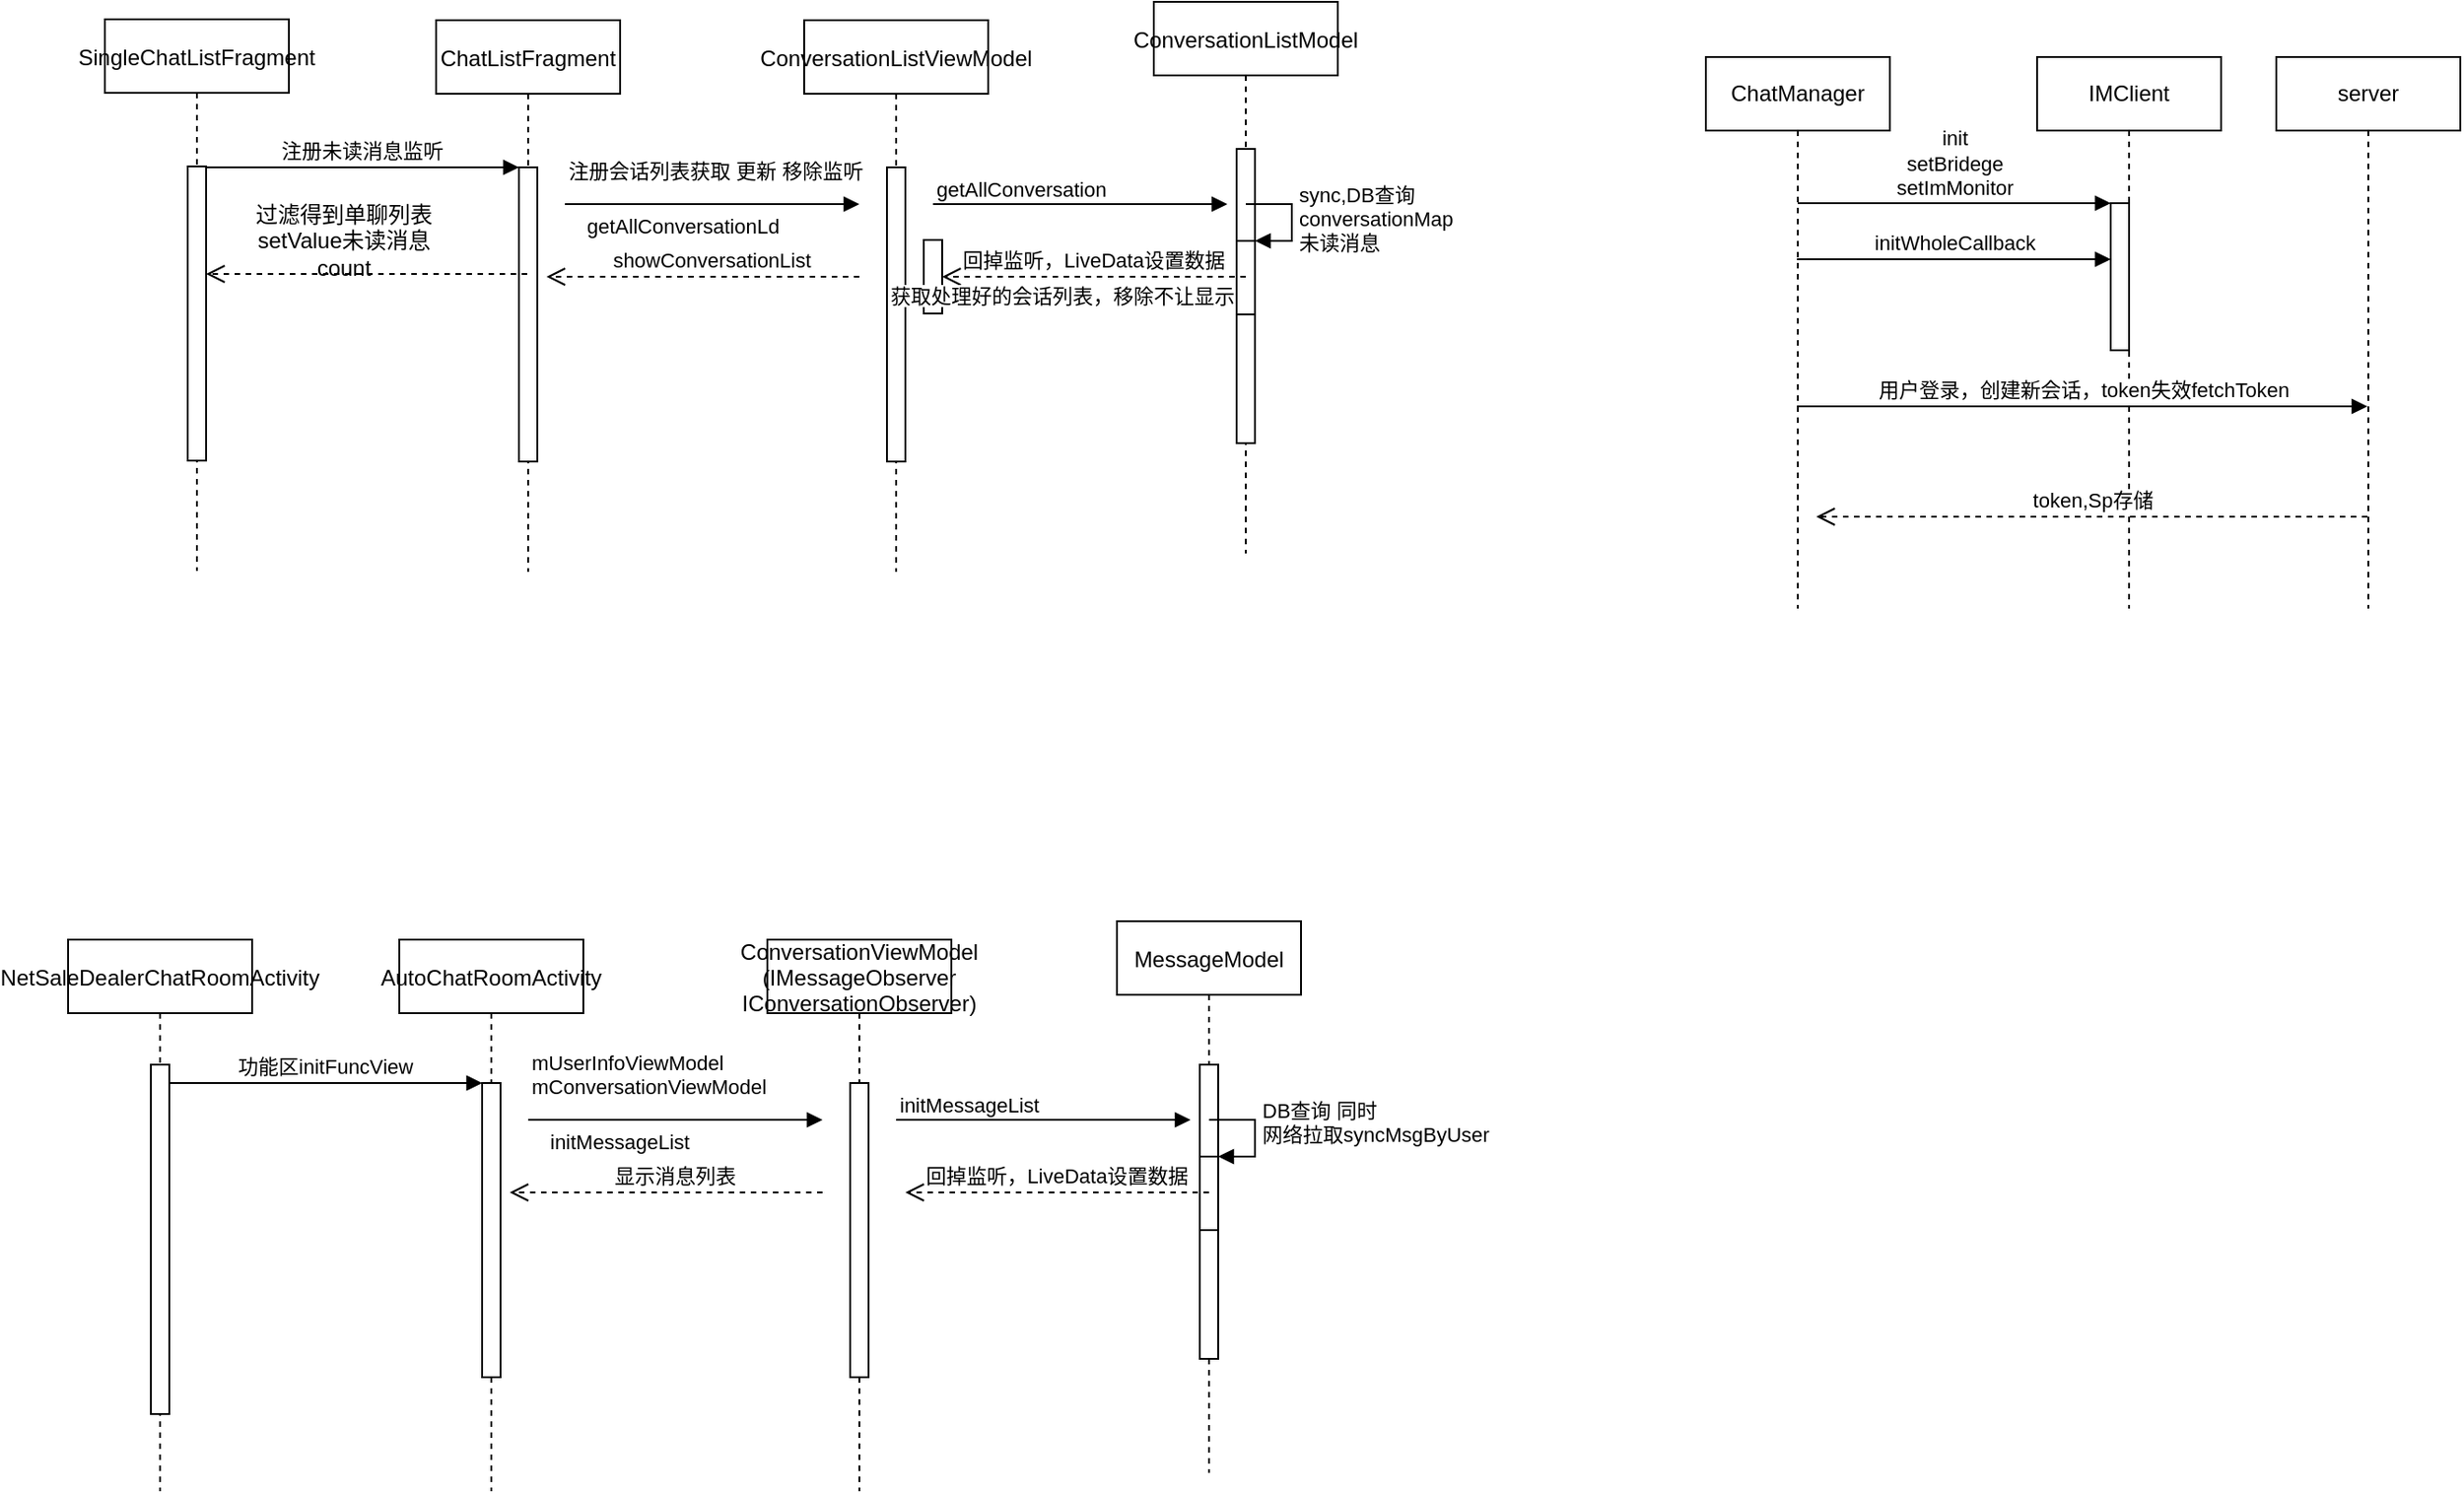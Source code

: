 <mxfile version="13.10.0" type="github">
  <diagram id="kgpKYQtTHZ0yAKxKKP6v" name="Page-1">
    <mxGraphModel dx="1246" dy="709" grid="1" gridSize="10" guides="1" tooltips="1" connect="1" arrows="1" fold="1" page="1" pageScale="1" pageWidth="850" pageHeight="1100" math="0" shadow="0">
      <root>
        <mxCell id="0" />
        <mxCell id="1" parent="0" />
        <mxCell id="3nuBFxr9cyL0pnOWT2aG-5" value="ChatListFragment" style="shape=umlLifeline;perimeter=lifelinePerimeter;container=1;collapsible=0;recursiveResize=0;rounded=0;shadow=0;strokeWidth=1;" parent="1" vertex="1">
          <mxGeometry x="300" y="80" width="100" height="300" as="geometry" />
        </mxCell>
        <mxCell id="3nuBFxr9cyL0pnOWT2aG-6" value="" style="points=[];perimeter=orthogonalPerimeter;rounded=0;shadow=0;strokeWidth=1;" parent="3nuBFxr9cyL0pnOWT2aG-5" vertex="1">
          <mxGeometry x="45" y="80" width="10" height="160" as="geometry" />
        </mxCell>
        <mxCell id="3nuBFxr9cyL0pnOWT2aG-7" value="" style="verticalAlign=bottom;endArrow=open;dashed=1;endSize=8;shadow=0;strokeWidth=1;" parent="1" edge="1">
          <mxGeometry relative="1" as="geometry">
            <mxPoint x="175" y="218" as="targetPoint" />
            <mxPoint x="349.5" y="218" as="sourcePoint" />
            <Array as="points">
              <mxPoint x="270" y="218" />
            </Array>
          </mxGeometry>
        </mxCell>
        <mxCell id="3nuBFxr9cyL0pnOWT2aG-8" value="注册未读消息监听" style="verticalAlign=bottom;endArrow=block;entryX=0;entryY=0;shadow=0;strokeWidth=1;" parent="1" target="3nuBFxr9cyL0pnOWT2aG-6" edge="1">
          <mxGeometry relative="1" as="geometry">
            <mxPoint x="175" y="160.0" as="sourcePoint" />
          </mxGeometry>
        </mxCell>
        <mxCell id="V4I_e2ETPVVuSBv9okTB-1" value="ConversationListViewModel" style="shape=umlLifeline;perimeter=lifelinePerimeter;container=1;collapsible=0;recursiveResize=0;rounded=0;shadow=0;strokeWidth=1;" vertex="1" parent="1">
          <mxGeometry x="500" y="80" width="100" height="300" as="geometry" />
        </mxCell>
        <mxCell id="V4I_e2ETPVVuSBv9okTB-2" value="" style="points=[];perimeter=orthogonalPerimeter;rounded=0;shadow=0;strokeWidth=1;" vertex="1" parent="V4I_e2ETPVVuSBv9okTB-1">
          <mxGeometry x="45" y="80" width="10" height="160" as="geometry" />
        </mxCell>
        <mxCell id="V4I_e2ETPVVuSBv9okTB-4" value="" style="endArrow=block;endFill=1;html=1;edgeStyle=orthogonalEdgeStyle;align=left;verticalAlign=top;" edge="1" parent="1">
          <mxGeometry x="-1" relative="1" as="geometry">
            <mxPoint x="370" y="180" as="sourcePoint" />
            <mxPoint x="530" y="180" as="targetPoint" />
          </mxGeometry>
        </mxCell>
        <mxCell id="V4I_e2ETPVVuSBv9okTB-5" value="注册会话列表获取 更新 移除监听" style="edgeLabel;resizable=0;html=1;align=left;verticalAlign=bottom;" connectable="0" vertex="1" parent="V4I_e2ETPVVuSBv9okTB-4">
          <mxGeometry x="-1" relative="1" as="geometry">
            <mxPoint y="-10" as="offset" />
          </mxGeometry>
        </mxCell>
        <mxCell id="V4I_e2ETPVVuSBv9okTB-6" value="ConversationListModel" style="shape=umlLifeline;perimeter=lifelinePerimeter;container=1;collapsible=0;recursiveResize=0;rounded=0;shadow=0;strokeWidth=1;" vertex="1" parent="1">
          <mxGeometry x="690" y="70" width="100" height="300" as="geometry" />
        </mxCell>
        <mxCell id="V4I_e2ETPVVuSBv9okTB-7" value="" style="points=[];perimeter=orthogonalPerimeter;rounded=0;shadow=0;strokeWidth=1;" vertex="1" parent="V4I_e2ETPVVuSBv9okTB-6">
          <mxGeometry x="45" y="80" width="10" height="160" as="geometry" />
        </mxCell>
        <mxCell id="V4I_e2ETPVVuSBv9okTB-14" value="" style="html=1;points=[];perimeter=orthogonalPerimeter;" vertex="1" parent="V4I_e2ETPVVuSBv9okTB-6">
          <mxGeometry x="45" y="130" width="10" height="40" as="geometry" />
        </mxCell>
        <mxCell id="V4I_e2ETPVVuSBv9okTB-15" value="sync,DB查询&lt;br&gt;&lt;span style=&quot;text-align: center&quot;&gt;conversationMap&lt;br&gt;未读消息&lt;br&gt;&lt;/span&gt;" style="edgeStyle=orthogonalEdgeStyle;html=1;align=left;spacingLeft=2;endArrow=block;rounded=0;entryX=1;entryY=0;" edge="1" target="V4I_e2ETPVVuSBv9okTB-14" parent="V4I_e2ETPVVuSBv9okTB-6">
          <mxGeometry relative="1" as="geometry">
            <mxPoint x="50" y="110" as="sourcePoint" />
            <Array as="points">
              <mxPoint x="75" y="110" />
            </Array>
          </mxGeometry>
        </mxCell>
        <mxCell id="V4I_e2ETPVVuSBv9okTB-8" value="" style="endArrow=block;endFill=1;html=1;edgeStyle=orthogonalEdgeStyle;align=left;verticalAlign=top;" edge="1" parent="1">
          <mxGeometry x="-1" relative="1" as="geometry">
            <mxPoint x="570" y="180" as="sourcePoint" />
            <mxPoint x="730" y="180" as="targetPoint" />
          </mxGeometry>
        </mxCell>
        <mxCell id="V4I_e2ETPVVuSBv9okTB-9" value="getAllConversation" style="edgeLabel;resizable=0;html=1;align=left;verticalAlign=bottom;" connectable="0" vertex="1" parent="V4I_e2ETPVVuSBv9okTB-8">
          <mxGeometry x="-1" relative="1" as="geometry" />
        </mxCell>
        <mxCell id="V4I_e2ETPVVuSBv9okTB-10" value="回掉监听，LiveData设置数据" style="verticalAlign=bottom;endArrow=open;dashed=1;endSize=8;exitX=0;exitY=0.95;shadow=0;strokeWidth=1;" edge="1" parent="1" target="V4I_e2ETPVVuSBv9okTB-13">
          <mxGeometry relative="1" as="geometry">
            <mxPoint x="570" y="219.5" as="targetPoint" />
            <mxPoint x="740" y="219.5" as="sourcePoint" />
          </mxGeometry>
        </mxCell>
        <mxCell id="V4I_e2ETPVVuSBv9okTB-11" value="showConversationList" style="verticalAlign=bottom;endArrow=open;dashed=1;endSize=8;exitX=0;exitY=0.95;shadow=0;strokeWidth=1;" edge="1" parent="1">
          <mxGeometry x="-0.059" relative="1" as="geometry">
            <mxPoint x="360" y="219.5" as="targetPoint" />
            <mxPoint x="530" y="219.5" as="sourcePoint" />
            <mxPoint as="offset" />
          </mxGeometry>
        </mxCell>
        <mxCell id="V4I_e2ETPVVuSBv9okTB-12" value="getAllConversationLd" style="edgeLabel;resizable=0;html=1;align=left;verticalAlign=bottom;" connectable="0" vertex="1" parent="1">
          <mxGeometry x="380" y="200" as="geometry" />
        </mxCell>
        <mxCell id="V4I_e2ETPVVuSBv9okTB-13" value="" style="html=1;points=[];perimeter=orthogonalPerimeter;" vertex="1" parent="1">
          <mxGeometry x="565" y="199.5" width="10" height="40" as="geometry" />
        </mxCell>
        <mxCell id="V4I_e2ETPVVuSBv9okTB-17" value="&lt;span style=&quot;font-size: 11px ; background-color: rgb(255 , 255 , 255)&quot;&gt;获取处理好的会话列表，移除不让显示&lt;/span&gt;" style="text;html=1;align=center;verticalAlign=middle;resizable=0;points=[];autosize=1;" vertex="1" parent="1">
          <mxGeometry x="530" y="219.5" width="220" height="20" as="geometry" />
        </mxCell>
        <mxCell id="V4I_e2ETPVVuSBv9okTB-19" value="NetSaleDealerChatRoomActivity" style="shape=umlLifeline;perimeter=lifelinePerimeter;container=1;collapsible=0;recursiveResize=0;rounded=0;shadow=0;strokeWidth=1;" vertex="1" parent="1">
          <mxGeometry x="100" y="580" width="100" height="300" as="geometry" />
        </mxCell>
        <mxCell id="V4I_e2ETPVVuSBv9okTB-20" value="" style="points=[];perimeter=orthogonalPerimeter;rounded=0;shadow=0;strokeWidth=1;" vertex="1" parent="V4I_e2ETPVVuSBv9okTB-19">
          <mxGeometry x="45" y="68" width="10" height="190" as="geometry" />
        </mxCell>
        <mxCell id="V4I_e2ETPVVuSBv9okTB-23" value="AutoChatRoomActivity" style="shape=umlLifeline;perimeter=lifelinePerimeter;container=1;collapsible=0;recursiveResize=0;rounded=0;shadow=0;strokeWidth=1;" vertex="1" parent="1">
          <mxGeometry x="280" y="580" width="100" height="300" as="geometry" />
        </mxCell>
        <mxCell id="V4I_e2ETPVVuSBv9okTB-24" value="" style="points=[];perimeter=orthogonalPerimeter;rounded=0;shadow=0;strokeWidth=1;" vertex="1" parent="V4I_e2ETPVVuSBv9okTB-23">
          <mxGeometry x="45" y="78" width="10" height="160" as="geometry" />
        </mxCell>
        <mxCell id="V4I_e2ETPVVuSBv9okTB-26" value="功能区initFuncView" style="verticalAlign=bottom;endArrow=block;entryX=0;entryY=0;shadow=0;strokeWidth=1;" edge="1" parent="1" source="V4I_e2ETPVVuSBv9okTB-20" target="V4I_e2ETPVVuSBv9okTB-24">
          <mxGeometry relative="1" as="geometry">
            <mxPoint x="255" y="658" as="sourcePoint" />
          </mxGeometry>
        </mxCell>
        <mxCell id="V4I_e2ETPVVuSBv9okTB-29" value="ConversationViewModel&#xa;(IMessageObserver&#xa;IConversationObserver)" style="shape=umlLifeline;perimeter=lifelinePerimeter;container=1;collapsible=0;recursiveResize=0;rounded=0;shadow=0;strokeWidth=1;" vertex="1" parent="1">
          <mxGeometry x="480" y="580" width="100" height="300" as="geometry" />
        </mxCell>
        <mxCell id="V4I_e2ETPVVuSBv9okTB-30" value="" style="points=[];perimeter=orthogonalPerimeter;rounded=0;shadow=0;strokeWidth=1;" vertex="1" parent="V4I_e2ETPVVuSBv9okTB-29">
          <mxGeometry x="45" y="78" width="10" height="160" as="geometry" />
        </mxCell>
        <mxCell id="V4I_e2ETPVVuSBv9okTB-31" value="" style="endArrow=block;endFill=1;html=1;edgeStyle=orthogonalEdgeStyle;align=left;verticalAlign=top;" edge="1" parent="1">
          <mxGeometry x="-1" relative="1" as="geometry">
            <mxPoint x="350" y="678" as="sourcePoint" />
            <mxPoint x="510" y="678" as="targetPoint" />
          </mxGeometry>
        </mxCell>
        <mxCell id="V4I_e2ETPVVuSBv9okTB-32" value="mUserInfoViewModel&lt;br&gt;&lt;span style=&quot;font-size: 11px&quot;&gt;mConversationViewModel&lt;/span&gt;" style="edgeLabel;resizable=0;html=1;align=left;verticalAlign=bottom;" connectable="0" vertex="1" parent="V4I_e2ETPVVuSBv9okTB-31">
          <mxGeometry x="-1" relative="1" as="geometry">
            <mxPoint y="-10" as="offset" />
          </mxGeometry>
        </mxCell>
        <mxCell id="V4I_e2ETPVVuSBv9okTB-33" value="MessageModel" style="shape=umlLifeline;perimeter=lifelinePerimeter;container=1;collapsible=0;recursiveResize=0;rounded=0;shadow=0;strokeWidth=1;" vertex="1" parent="1">
          <mxGeometry x="670" y="570" width="100" height="300" as="geometry" />
        </mxCell>
        <mxCell id="V4I_e2ETPVVuSBv9okTB-34" value="" style="points=[];perimeter=orthogonalPerimeter;rounded=0;shadow=0;strokeWidth=1;" vertex="1" parent="V4I_e2ETPVVuSBv9okTB-33">
          <mxGeometry x="45" y="78" width="10" height="160" as="geometry" />
        </mxCell>
        <mxCell id="V4I_e2ETPVVuSBv9okTB-35" value="" style="html=1;points=[];perimeter=orthogonalPerimeter;" vertex="1" parent="V4I_e2ETPVVuSBv9okTB-33">
          <mxGeometry x="45" y="128" width="10" height="40" as="geometry" />
        </mxCell>
        <mxCell id="V4I_e2ETPVVuSBv9okTB-36" value="DB查询 同时&lt;br&gt;网络拉取syncMsgByUser&lt;br&gt;&lt;span style=&quot;text-align: center&quot;&gt;&lt;br&gt;&lt;/span&gt;" style="edgeStyle=orthogonalEdgeStyle;html=1;align=left;spacingLeft=2;endArrow=block;rounded=0;entryX=1;entryY=0;" edge="1" parent="V4I_e2ETPVVuSBv9okTB-33" target="V4I_e2ETPVVuSBv9okTB-35">
          <mxGeometry relative="1" as="geometry">
            <mxPoint x="50" y="108" as="sourcePoint" />
            <Array as="points">
              <mxPoint x="75" y="108" />
            </Array>
          </mxGeometry>
        </mxCell>
        <mxCell id="V4I_e2ETPVVuSBv9okTB-37" value="" style="endArrow=block;endFill=1;html=1;edgeStyle=orthogonalEdgeStyle;align=left;verticalAlign=top;" edge="1" parent="1">
          <mxGeometry x="-1" relative="1" as="geometry">
            <mxPoint x="550" y="678" as="sourcePoint" />
            <mxPoint x="710" y="678" as="targetPoint" />
          </mxGeometry>
        </mxCell>
        <mxCell id="V4I_e2ETPVVuSBv9okTB-38" value="initMessageList&lt;br&gt;" style="edgeLabel;resizable=0;html=1;align=left;verticalAlign=bottom;" connectable="0" vertex="1" parent="V4I_e2ETPVVuSBv9okTB-37">
          <mxGeometry x="-1" relative="1" as="geometry" />
        </mxCell>
        <mxCell id="V4I_e2ETPVVuSBv9okTB-39" value="回掉监听，LiveData设置数据" style="verticalAlign=bottom;endArrow=open;dashed=1;endSize=8;exitX=0;exitY=0.95;shadow=0;strokeWidth=1;" edge="1" parent="1">
          <mxGeometry relative="1" as="geometry">
            <mxPoint x="555" y="717.5" as="targetPoint" />
            <mxPoint x="720" y="717.5" as="sourcePoint" />
          </mxGeometry>
        </mxCell>
        <mxCell id="V4I_e2ETPVVuSBv9okTB-40" value="显示消息列表" style="verticalAlign=bottom;endArrow=open;dashed=1;endSize=8;exitX=0;exitY=0.95;shadow=0;strokeWidth=1;" edge="1" parent="1">
          <mxGeometry x="-0.059" relative="1" as="geometry">
            <mxPoint x="340" y="717.5" as="targetPoint" />
            <mxPoint x="510" y="717.5" as="sourcePoint" />
            <mxPoint as="offset" />
          </mxGeometry>
        </mxCell>
        <mxCell id="V4I_e2ETPVVuSBv9okTB-41" value="initMessageList" style="edgeLabel;resizable=0;html=1;align=left;verticalAlign=bottom;" connectable="0" vertex="1" parent="1">
          <mxGeometry x="360" y="698" as="geometry" />
        </mxCell>
        <mxCell id="V4I_e2ETPVVuSBv9okTB-48" value="SingleChatListFragment" style="shape=umlLifeline;perimeter=lifelinePerimeter;container=1;collapsible=0;recursiveResize=0;rounded=0;shadow=0;strokeWidth=1;" vertex="1" parent="1">
          <mxGeometry x="120" y="79.5" width="100" height="300" as="geometry" />
        </mxCell>
        <mxCell id="V4I_e2ETPVVuSBv9okTB-49" value="" style="points=[];perimeter=orthogonalPerimeter;rounded=0;shadow=0;strokeWidth=1;" vertex="1" parent="V4I_e2ETPVVuSBv9okTB-48">
          <mxGeometry x="45" y="80" width="10" height="160" as="geometry" />
        </mxCell>
        <mxCell id="V4I_e2ETPVVuSBv9okTB-53" value="过滤得到单聊列表&lt;br&gt;setValue未读消息count" style="text;html=1;strokeColor=none;fillColor=none;align=center;verticalAlign=middle;whiteSpace=wrap;rounded=0;" vertex="1" parent="1">
          <mxGeometry x="200" y="190" width="100" height="20" as="geometry" />
        </mxCell>
        <mxCell id="V4I_e2ETPVVuSBv9okTB-54" value="ChatManager" style="shape=umlLifeline;perimeter=lifelinePerimeter;whiteSpace=wrap;html=1;container=1;collapsible=0;recursiveResize=0;outlineConnect=0;" vertex="1" parent="1">
          <mxGeometry x="990" y="100" width="100" height="300" as="geometry" />
        </mxCell>
        <mxCell id="V4I_e2ETPVVuSBv9okTB-97" value="IMClient" style="shape=umlLifeline;perimeter=lifelinePerimeter;whiteSpace=wrap;html=1;container=1;collapsible=0;recursiveResize=0;outlineConnect=0;" vertex="1" parent="1">
          <mxGeometry x="1170" y="100" width="100" height="300" as="geometry" />
        </mxCell>
        <mxCell id="V4I_e2ETPVVuSBv9okTB-100" value="" style="html=1;points=[];perimeter=orthogonalPerimeter;" vertex="1" parent="1">
          <mxGeometry x="1210" y="179.5" width="10" height="80" as="geometry" />
        </mxCell>
        <mxCell id="V4I_e2ETPVVuSBv9okTB-101" value="init&lt;br&gt;setBridege&lt;br&gt;setImMonitor" style="html=1;verticalAlign=bottom;endArrow=block;entryX=0;entryY=0;" edge="1" target="V4I_e2ETPVVuSBv9okTB-100" parent="1" source="V4I_e2ETPVVuSBv9okTB-54">
          <mxGeometry relative="1" as="geometry">
            <mxPoint x="1140" y="179.5" as="sourcePoint" />
          </mxGeometry>
        </mxCell>
        <mxCell id="V4I_e2ETPVVuSBv9okTB-103" value="initWholeCallback" style="html=1;verticalAlign=bottom;endArrow=block;entryX=0;entryY=0;" edge="1" parent="1">
          <mxGeometry relative="1" as="geometry">
            <mxPoint x="1039.5" y="210.0" as="sourcePoint" />
            <mxPoint x="1210" y="210.0" as="targetPoint" />
          </mxGeometry>
        </mxCell>
        <mxCell id="V4I_e2ETPVVuSBv9okTB-104" value="server" style="shape=umlLifeline;perimeter=lifelinePerimeter;whiteSpace=wrap;html=1;container=1;collapsible=0;recursiveResize=0;outlineConnect=0;" vertex="1" parent="1">
          <mxGeometry x="1300" y="100" width="100" height="300" as="geometry" />
        </mxCell>
        <mxCell id="V4I_e2ETPVVuSBv9okTB-105" value="用户登录，创建新会话，token失效fetchToken" style="html=1;verticalAlign=bottom;endArrow=block;" edge="1" parent="1" target="V4I_e2ETPVVuSBv9okTB-104">
          <mxGeometry relative="1" as="geometry">
            <mxPoint x="1039.5" y="290.0" as="sourcePoint" />
            <mxPoint x="1210" y="290.0" as="targetPoint" />
          </mxGeometry>
        </mxCell>
        <mxCell id="V4I_e2ETPVVuSBv9okTB-106" value="token,Sp存储" style="html=1;verticalAlign=bottom;endArrow=open;dashed=1;endSize=8;" edge="1" parent="1" source="V4I_e2ETPVVuSBv9okTB-104">
          <mxGeometry relative="1" as="geometry">
            <mxPoint x="1130" y="350" as="sourcePoint" />
            <mxPoint x="1050" y="350" as="targetPoint" />
          </mxGeometry>
        </mxCell>
      </root>
    </mxGraphModel>
  </diagram>
</mxfile>
